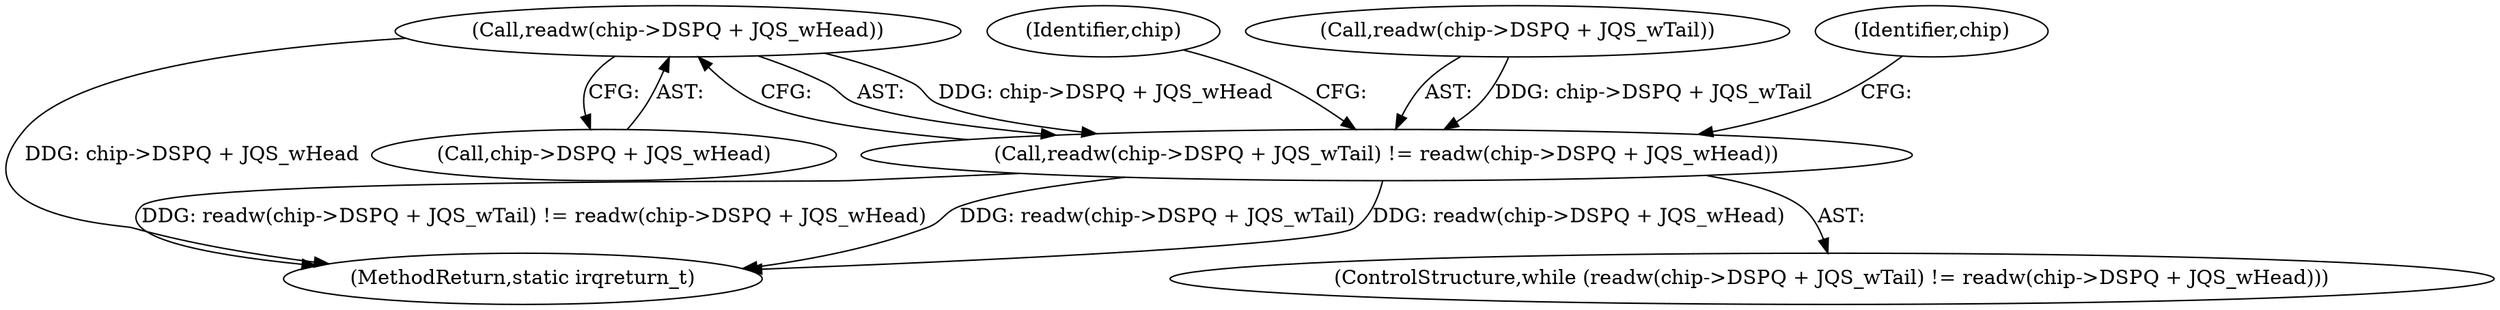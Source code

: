 digraph "1_linux_20e2b791796bd68816fa115f12be5320de2b8021_0@API" {
"1000128" [label="(Call,readw(chip->DSPQ + JQS_wHead))"];
"1000121" [label="(Call,readw(chip->DSPQ + JQS_wTail) != readw(chip->DSPQ + JQS_wHead))"];
"1000121" [label="(Call,readw(chip->DSPQ + JQS_wTail) != readw(chip->DSPQ + JQS_wHead))"];
"1000129" [label="(Call,chip->DSPQ + JQS_wHead)"];
"1000120" [label="(ControlStructure,while (readw(chip->DSPQ + JQS_wTail) != readw(chip->DSPQ + JQS_wHead)))"];
"1000128" [label="(Call,readw(chip->DSPQ + JQS_wHead))"];
"1000137" [label="(Identifier,chip)"];
"1000122" [label="(Call,readw(chip->DSPQ + JQS_wTail))"];
"1000191" [label="(MethodReturn,static irqreturn_t)"];
"1000186" [label="(Identifier,chip)"];
"1000128" -> "1000121"  [label="AST: "];
"1000128" -> "1000129"  [label="CFG: "];
"1000129" -> "1000128"  [label="AST: "];
"1000121" -> "1000128"  [label="CFG: "];
"1000128" -> "1000191"  [label="DDG: chip->DSPQ + JQS_wHead"];
"1000128" -> "1000121"  [label="DDG: chip->DSPQ + JQS_wHead"];
"1000121" -> "1000120"  [label="AST: "];
"1000122" -> "1000121"  [label="AST: "];
"1000137" -> "1000121"  [label="CFG: "];
"1000186" -> "1000121"  [label="CFG: "];
"1000121" -> "1000191"  [label="DDG: readw(chip->DSPQ + JQS_wTail) != readw(chip->DSPQ + JQS_wHead)"];
"1000121" -> "1000191"  [label="DDG: readw(chip->DSPQ + JQS_wTail)"];
"1000121" -> "1000191"  [label="DDG: readw(chip->DSPQ + JQS_wHead)"];
"1000122" -> "1000121"  [label="DDG: chip->DSPQ + JQS_wTail"];
}
